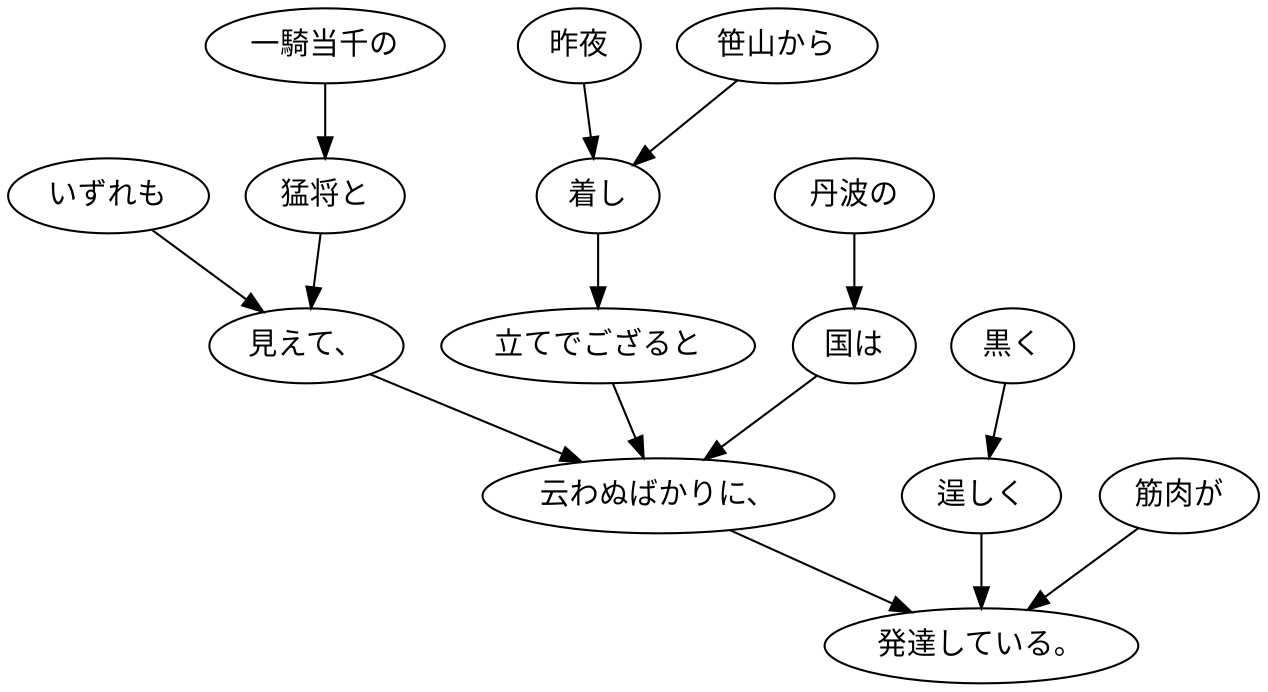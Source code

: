 digraph graph5129 {
	node0 [label="いずれも"];
	node1 [label="一騎当千の"];
	node2 [label="猛将と"];
	node3 [label="見えて、"];
	node4 [label="丹波の"];
	node5 [label="国は"];
	node6 [label="笹山から"];
	node7 [label="昨夜"];
	node8 [label="着し"];
	node9 [label="立てでござると"];
	node10 [label="云わぬばかりに、"];
	node11 [label="黒く"];
	node12 [label="逞しく"];
	node13 [label="筋肉が"];
	node14 [label="発達している。"];
	node0 -> node3;
	node1 -> node2;
	node2 -> node3;
	node3 -> node10;
	node4 -> node5;
	node5 -> node10;
	node6 -> node8;
	node7 -> node8;
	node8 -> node9;
	node9 -> node10;
	node10 -> node14;
	node11 -> node12;
	node12 -> node14;
	node13 -> node14;
}
